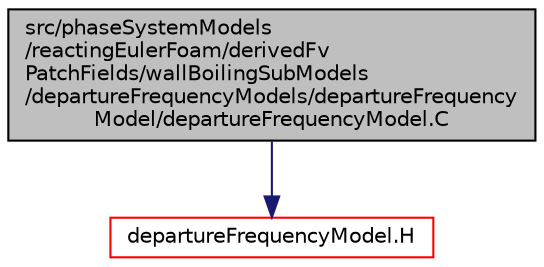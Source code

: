 digraph "src/phaseSystemModels/reactingEulerFoam/derivedFvPatchFields/wallBoilingSubModels/departureFrequencyModels/departureFrequencyModel/departureFrequencyModel.C"
{
  bgcolor="transparent";
  edge [fontname="Helvetica",fontsize="10",labelfontname="Helvetica",labelfontsize="10"];
  node [fontname="Helvetica",fontsize="10",shape=record];
  Node1 [label="src/phaseSystemModels\l/reactingEulerFoam/derivedFv\lPatchFields/wallBoilingSubModels\l/departureFrequencyModels/departureFrequency\lModel/departureFrequencyModel.C",height=0.2,width=0.4,color="black", fillcolor="grey75", style="filled" fontcolor="black"];
  Node1 -> Node2 [color="midnightblue",fontsize="10",style="solid",fontname="Helvetica"];
  Node2 [label="departureFrequencyModel.H",height=0.2,width=0.4,color="red",URL="$departureFrequencyModel_8H.html"];
}
